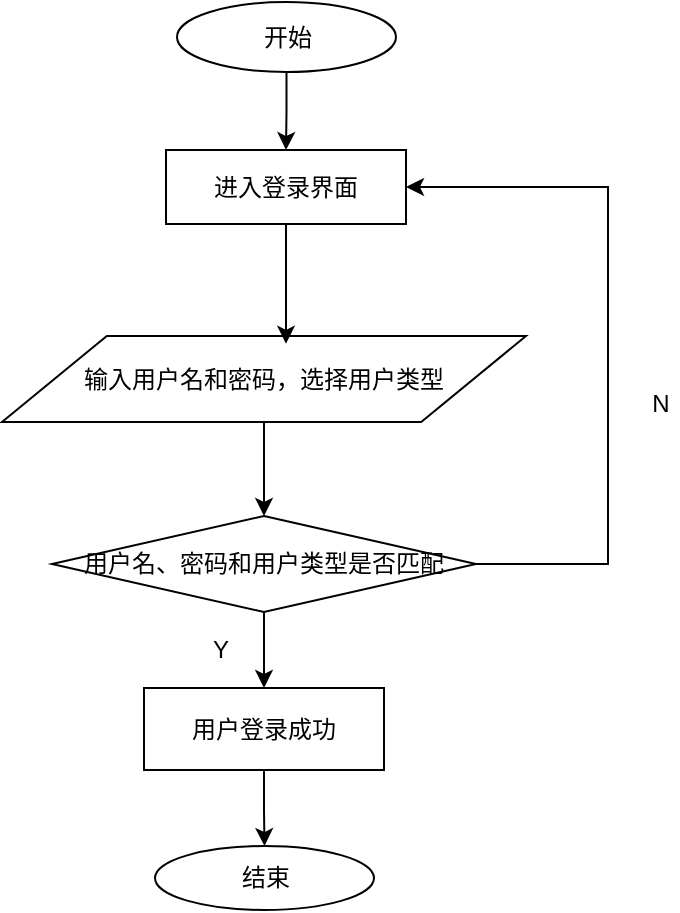 <mxfile version="21.2.1" type="github" pages="5">
  <diagram name="用户登录" id="4wPeK3QuAl5NIFBzR7qd">
    <mxGraphModel dx="728" dy="478" grid="0" gridSize="10" guides="1" tooltips="1" connect="1" arrows="1" fold="1" page="1" pageScale="1" pageWidth="827" pageHeight="1169" math="0" shadow="0">
      <root>
        <mxCell id="0" />
        <mxCell id="1" parent="0" />
        <mxCell id="xW0CoT5ufHXNttLThE9w-2" style="edgeStyle=orthogonalEdgeStyle;rounded=0;orthogonalLoop=1;jettySize=auto;html=1;entryX=0.5;entryY=0;entryDx=0;entryDy=0;" edge="1" parent="1" source="xW0CoT5ufHXNttLThE9w-3" target="xW0CoT5ufHXNttLThE9w-10">
          <mxGeometry relative="1" as="geometry" />
        </mxCell>
        <mxCell id="xW0CoT5ufHXNttLThE9w-3" value="&lt;span&gt;输入用户名和密码，选择用户类型&lt;/span&gt;" style="shape=parallelogram;perimeter=parallelogramPerimeter;whiteSpace=wrap;html=1;" vertex="1" parent="1">
          <mxGeometry x="211" y="235" width="262" height="43" as="geometry" />
        </mxCell>
        <mxCell id="xW0CoT5ufHXNttLThE9w-4" style="edgeStyle=orthogonalEdgeStyle;rounded=0;orthogonalLoop=1;jettySize=auto;html=1;entryX=0.5;entryY=0;entryDx=0;entryDy=0;" edge="1" parent="1" source="xW0CoT5ufHXNttLThE9w-5" target="xW0CoT5ufHXNttLThE9w-7">
          <mxGeometry relative="1" as="geometry" />
        </mxCell>
        <mxCell id="xW0CoT5ufHXNttLThE9w-5" value="开始" style="ellipse;whiteSpace=wrap;html=1;" vertex="1" parent="1">
          <mxGeometry x="298.5" y="68" width="109.5" height="35" as="geometry" />
        </mxCell>
        <mxCell id="xW0CoT5ufHXNttLThE9w-6" style="edgeStyle=orthogonalEdgeStyle;rounded=0;orthogonalLoop=1;jettySize=auto;html=1;entryX=0.542;entryY=0.091;entryDx=0;entryDy=0;entryPerimeter=0;" edge="1" parent="1" source="xW0CoT5ufHXNttLThE9w-7" target="xW0CoT5ufHXNttLThE9w-3">
          <mxGeometry relative="1" as="geometry" />
        </mxCell>
        <mxCell id="xW0CoT5ufHXNttLThE9w-7" value="进入登录界面" style="rounded=0;whiteSpace=wrap;html=1;" vertex="1" parent="1">
          <mxGeometry x="293" y="142" width="120" height="37" as="geometry" />
        </mxCell>
        <mxCell id="xW0CoT5ufHXNttLThE9w-8" style="edgeStyle=orthogonalEdgeStyle;rounded=0;orthogonalLoop=1;jettySize=auto;html=1;entryX=0.5;entryY=0;entryDx=0;entryDy=0;" edge="1" parent="1" source="xW0CoT5ufHXNttLThE9w-10" target="xW0CoT5ufHXNttLThE9w-12">
          <mxGeometry relative="1" as="geometry" />
        </mxCell>
        <mxCell id="xW0CoT5ufHXNttLThE9w-9" style="edgeStyle=elbowEdgeStyle;rounded=0;orthogonalLoop=1;jettySize=auto;elbow=vertical;html=1;entryX=1;entryY=0.5;entryDx=0;entryDy=0;" edge="1" parent="1" source="xW0CoT5ufHXNttLThE9w-10" target="xW0CoT5ufHXNttLThE9w-7">
          <mxGeometry relative="1" as="geometry">
            <Array as="points">
              <mxPoint x="514" y="289" />
            </Array>
          </mxGeometry>
        </mxCell>
        <mxCell id="xW0CoT5ufHXNttLThE9w-10" value="用户名、密码和用户类型是否匹配" style="rhombus;whiteSpace=wrap;html=1;" vertex="1" parent="1">
          <mxGeometry x="236" y="325" width="212" height="48" as="geometry" />
        </mxCell>
        <mxCell id="xW0CoT5ufHXNttLThE9w-11" style="edgeStyle=orthogonalEdgeStyle;rounded=0;orthogonalLoop=1;jettySize=auto;html=1;entryX=0.5;entryY=0;entryDx=0;entryDy=0;" edge="1" parent="1" source="xW0CoT5ufHXNttLThE9w-12" target="xW0CoT5ufHXNttLThE9w-13">
          <mxGeometry relative="1" as="geometry" />
        </mxCell>
        <mxCell id="xW0CoT5ufHXNttLThE9w-12" value="用户登录成功" style="rounded=0;whiteSpace=wrap;html=1;" vertex="1" parent="1">
          <mxGeometry x="282" y="411" width="120" height="41" as="geometry" />
        </mxCell>
        <mxCell id="xW0CoT5ufHXNttLThE9w-13" value="结束" style="ellipse;whiteSpace=wrap;html=1;" vertex="1" parent="1">
          <mxGeometry x="287.5" y="490" width="109.5" height="32" as="geometry" />
        </mxCell>
        <mxCell id="xW0CoT5ufHXNttLThE9w-14" value="N" style="text;html=1;align=center;verticalAlign=middle;resizable=0;points=[];autosize=1;" vertex="1" parent="1">
          <mxGeometry x="530" y="260" width="19" height="18" as="geometry" />
        </mxCell>
        <mxCell id="xW0CoT5ufHXNttLThE9w-15" value="Y" style="text;html=1;align=center;verticalAlign=middle;resizable=0;points=[];autosize=1;" vertex="1" parent="1">
          <mxGeometry x="311" y="383" width="18" height="18" as="geometry" />
        </mxCell>
      </root>
    </mxGraphModel>
  </diagram>
  <diagram id="PlDyLaPOvFkjR8fmi2Td" name="添加楼宇">
    <mxGraphModel dx="728" dy="478" grid="0" gridSize="10" guides="1" tooltips="1" connect="1" arrows="1" fold="1" page="1" pageScale="1" pageWidth="827" pageHeight="1169" math="0" shadow="0">
      <root>
        <mxCell id="0" />
        <mxCell id="1" parent="0" />
        <mxCell id="GDoxcyXFHjR7pWv2unTO-1" style="edgeStyle=orthogonalEdgeStyle;rounded=0;orthogonalLoop=1;jettySize=auto;html=1;entryX=0.5;entryY=0;entryDx=0;entryDy=0;" edge="1" parent="1" source="GDoxcyXFHjR7pWv2unTO-2" target="GDoxcyXFHjR7pWv2unTO-9">
          <mxGeometry relative="1" as="geometry" />
        </mxCell>
        <mxCell id="GDoxcyXFHjR7pWv2unTO-2" value="&lt;span&gt;选择所属区域，输入楼宇编号、备注信息&lt;/span&gt;" style="shape=parallelogram;perimeter=parallelogramPerimeter;whiteSpace=wrap;html=1;" vertex="1" parent="1">
          <mxGeometry x="200.5" y="235" width="283" height="40" as="geometry" />
        </mxCell>
        <mxCell id="GDoxcyXFHjR7pWv2unTO-4" value="开始" style="ellipse;whiteSpace=wrap;html=1;" vertex="1" parent="1">
          <mxGeometry x="298.5" y="68" width="109.5" height="35" as="geometry" />
        </mxCell>
        <mxCell id="GDoxcyXFHjR7pWv2unTO-5" style="edgeStyle=orthogonalEdgeStyle;rounded=0;orthogonalLoop=1;jettySize=auto;html=1;entryX=0.542;entryY=0.091;entryDx=0;entryDy=0;entryPerimeter=0;" edge="1" parent="1" source="GDoxcyXFHjR7pWv2unTO-6" target="GDoxcyXFHjR7pWv2unTO-2">
          <mxGeometry relative="1" as="geometry" />
        </mxCell>
        <mxCell id="GDoxcyXFHjR7pWv2unTO-6" value="进入楼宇管理界面" style="rounded=0;whiteSpace=wrap;html=1;" vertex="1" parent="1">
          <mxGeometry x="293.25" y="181" width="120" height="37" as="geometry" />
        </mxCell>
        <mxCell id="GDoxcyXFHjR7pWv2unTO-7" style="edgeStyle=orthogonalEdgeStyle;rounded=0;orthogonalLoop=1;jettySize=auto;html=1;entryX=0.5;entryY=0;entryDx=0;entryDy=0;" edge="1" parent="1" source="GDoxcyXFHjR7pWv2unTO-9" target="GDoxcyXFHjR7pWv2unTO-11">
          <mxGeometry relative="1" as="geometry" />
        </mxCell>
        <mxCell id="GDoxcyXFHjR7pWv2unTO-15" style="edgeStyle=orthogonalEdgeStyle;rounded=0;orthogonalLoop=1;jettySize=auto;html=1;entryX=1;entryY=0.25;entryDx=0;entryDy=0;" edge="1" parent="1" source="GDoxcyXFHjR7pWv2unTO-9" target="GDoxcyXFHjR7pWv2unTO-2">
          <mxGeometry relative="1" as="geometry">
            <Array as="points">
              <mxPoint x="533" y="345" />
              <mxPoint x="533" y="246" />
            </Array>
          </mxGeometry>
        </mxCell>
        <mxCell id="GDoxcyXFHjR7pWv2unTO-9" value="验证选择所属区域，楼宇编号是否有效" style="rhombus;whiteSpace=wrap;html=1;" vertex="1" parent="1">
          <mxGeometry x="221.5" y="321" width="241" height="48" as="geometry" />
        </mxCell>
        <mxCell id="GDoxcyXFHjR7pWv2unTO-10" style="edgeStyle=orthogonalEdgeStyle;rounded=0;orthogonalLoop=1;jettySize=auto;html=1;entryX=0.5;entryY=0;entryDx=0;entryDy=0;" edge="1" parent="1" source="GDoxcyXFHjR7pWv2unTO-11" target="GDoxcyXFHjR7pWv2unTO-12">
          <mxGeometry relative="1" as="geometry" />
        </mxCell>
        <mxCell id="GDoxcyXFHjR7pWv2unTO-11" value="添加楼宇成功" style="rounded=0;whiteSpace=wrap;html=1;" vertex="1" parent="1">
          <mxGeometry x="282" y="411" width="120" height="41" as="geometry" />
        </mxCell>
        <mxCell id="GDoxcyXFHjR7pWv2unTO-12" value="结束" style="ellipse;whiteSpace=wrap;html=1;" vertex="1" parent="1">
          <mxGeometry x="287.5" y="490" width="109.5" height="32" as="geometry" />
        </mxCell>
        <mxCell id="GDoxcyXFHjR7pWv2unTO-14" value="Y" style="text;html=1;align=center;verticalAlign=middle;resizable=0;points=[];autosize=1;" vertex="1" parent="1">
          <mxGeometry x="311" y="383" width="18" height="18" as="geometry" />
        </mxCell>
        <mxCell id="GDoxcyXFHjR7pWv2unTO-16" value="N" style="text;html=1;align=center;verticalAlign=middle;resizable=0;points=[];autosize=1;strokeColor=none;fillColor=none;" vertex="1" parent="1">
          <mxGeometry x="501" y="276" width="27" height="26" as="geometry" />
        </mxCell>
        <mxCell id="GDoxcyXFHjR7pWv2unTO-18" value="" style="edgeStyle=orthogonalEdgeStyle;rounded=0;orthogonalLoop=1;jettySize=auto;html=1;entryX=0.5;entryY=0;entryDx=0;entryDy=0;" edge="1" parent="1" source="GDoxcyXFHjR7pWv2unTO-4" target="GDoxcyXFHjR7pWv2unTO-17">
          <mxGeometry relative="1" as="geometry">
            <mxPoint x="353" y="103" as="sourcePoint" />
            <mxPoint x="353" y="164" as="targetPoint" />
          </mxGeometry>
        </mxCell>
        <mxCell id="GDoxcyXFHjR7pWv2unTO-19" style="edgeStyle=orthogonalEdgeStyle;rounded=0;orthogonalLoop=1;jettySize=auto;html=1;entryX=0.5;entryY=0;entryDx=0;entryDy=0;" edge="1" parent="1" source="GDoxcyXFHjR7pWv2unTO-17" target="GDoxcyXFHjR7pWv2unTO-6">
          <mxGeometry relative="1" as="geometry" />
        </mxCell>
        <mxCell id="GDoxcyXFHjR7pWv2unTO-17" value="管理员登录" style="rounded=0;whiteSpace=wrap;html=1;" vertex="1" parent="1">
          <mxGeometry x="293.25" y="124" width="120.5" height="37" as="geometry" />
        </mxCell>
      </root>
    </mxGraphModel>
  </diagram>
  <diagram id="-1R_IM1ctDtAUz4XbxxV" name="修改房屋">
    <mxGraphModel dx="728" dy="478" grid="0" gridSize="10" guides="1" tooltips="1" connect="1" arrows="1" fold="1" page="1" pageScale="1" pageWidth="827" pageHeight="1169" math="0" shadow="0">
      <root>
        <mxCell id="0" />
        <mxCell id="1" parent="0" />
        <mxCell id="5FaAUxA6km6dEtAq5A-8-1" style="edgeStyle=orthogonalEdgeStyle;rounded=0;orthogonalLoop=1;jettySize=auto;html=1;entryX=0.5;entryY=0;entryDx=0;entryDy=0;" edge="1" parent="1" source="5FaAUxA6km6dEtAq5A-8-2" target="5FaAUxA6km6dEtAq5A-8-8">
          <mxGeometry relative="1" as="geometry" />
        </mxCell>
        <mxCell id="5FaAUxA6km6dEtAq5A-8-2" value="&lt;span&gt;选择所属区域，输入房屋编号、房屋面积等信息&lt;/span&gt;" style="shape=parallelogram;perimeter=parallelogramPerimeter;whiteSpace=wrap;html=1;" vertex="1" parent="1">
          <mxGeometry x="175" y="250" width="328.5" height="40" as="geometry" />
        </mxCell>
        <mxCell id="5FaAUxA6km6dEtAq5A-8-3" value="开始" style="ellipse;whiteSpace=wrap;html=1;" vertex="1" parent="1">
          <mxGeometry x="298.5" y="68" width="109.5" height="35" as="geometry" />
        </mxCell>
        <mxCell id="5FaAUxA6km6dEtAq5A-8-4" style="edgeStyle=orthogonalEdgeStyle;rounded=0;orthogonalLoop=1;jettySize=auto;html=1;entryX=0.542;entryY=0.091;entryDx=0;entryDy=0;entryPerimeter=0;" edge="1" parent="1" source="5FaAUxA6km6dEtAq5A-8-5" target="5FaAUxA6km6dEtAq5A-8-2">
          <mxGeometry relative="1" as="geometry" />
        </mxCell>
        <mxCell id="5FaAUxA6km6dEtAq5A-8-5" value="进入房屋管理界面" style="rounded=0;whiteSpace=wrap;html=1;" vertex="1" parent="1">
          <mxGeometry x="293.25" y="181" width="120" height="37" as="geometry" />
        </mxCell>
        <mxCell id="5FaAUxA6km6dEtAq5A-8-6" style="edgeStyle=orthogonalEdgeStyle;rounded=0;orthogonalLoop=1;jettySize=auto;html=1;entryX=0.5;entryY=0;entryDx=0;entryDy=0;" edge="1" parent="1" source="5FaAUxA6km6dEtAq5A-8-8" target="5FaAUxA6km6dEtAq5A-8-10">
          <mxGeometry relative="1" as="geometry" />
        </mxCell>
        <mxCell id="5FaAUxA6km6dEtAq5A-8-7" style="edgeStyle=orthogonalEdgeStyle;rounded=0;orthogonalLoop=1;jettySize=auto;html=1;entryX=1;entryY=0.25;entryDx=0;entryDy=0;" edge="1" parent="1" source="5FaAUxA6km6dEtAq5A-8-8" target="5FaAUxA6km6dEtAq5A-8-2">
          <mxGeometry relative="1" as="geometry">
            <Array as="points">
              <mxPoint x="593" y="345" />
              <mxPoint x="593" y="280" />
              <mxPoint x="485" y="280" />
            </Array>
          </mxGeometry>
        </mxCell>
        <mxCell id="5FaAUxA6km6dEtAq5A-8-8" value="验证房屋编号、房屋面积等信息是否有效" style="rhombus;whiteSpace=wrap;html=1;" vertex="1" parent="1">
          <mxGeometry x="206.75" y="324" width="265" height="49" as="geometry" />
        </mxCell>
        <mxCell id="5FaAUxA6km6dEtAq5A-8-9" style="edgeStyle=orthogonalEdgeStyle;rounded=0;orthogonalLoop=1;jettySize=auto;html=1;entryX=0.5;entryY=0;entryDx=0;entryDy=0;" edge="1" parent="1" source="5FaAUxA6km6dEtAq5A-8-10" target="5FaAUxA6km6dEtAq5A-8-11">
          <mxGeometry relative="1" as="geometry" />
        </mxCell>
        <mxCell id="5FaAUxA6km6dEtAq5A-8-10" value="修改房屋成功" style="rounded=0;whiteSpace=wrap;html=1;" vertex="1" parent="1">
          <mxGeometry x="279.25" y="405" width="120" height="41" as="geometry" />
        </mxCell>
        <mxCell id="5FaAUxA6km6dEtAq5A-8-11" value="结束" style="ellipse;whiteSpace=wrap;html=1;" vertex="1" parent="1">
          <mxGeometry x="284.5" y="476" width="109.5" height="32" as="geometry" />
        </mxCell>
        <mxCell id="5FaAUxA6km6dEtAq5A-8-12" value="Y" style="text;html=1;align=center;verticalAlign=middle;resizable=0;points=[];autosize=1;" vertex="1" parent="1">
          <mxGeometry x="311" y="383" width="18" height="18" as="geometry" />
        </mxCell>
        <mxCell id="5FaAUxA6km6dEtAq5A-8-13" value="N" style="text;html=1;align=center;verticalAlign=middle;resizable=0;points=[];autosize=1;strokeColor=none;fillColor=none;" vertex="1" parent="1">
          <mxGeometry x="501" y="276" width="27" height="26" as="geometry" />
        </mxCell>
        <mxCell id="5FaAUxA6km6dEtAq5A-8-14" value="" style="edgeStyle=orthogonalEdgeStyle;rounded=0;orthogonalLoop=1;jettySize=auto;html=1;entryX=0.5;entryY=0;entryDx=0;entryDy=0;" edge="1" parent="1" source="5FaAUxA6km6dEtAq5A-8-3" target="5FaAUxA6km6dEtAq5A-8-16">
          <mxGeometry relative="1" as="geometry">
            <mxPoint x="353" y="103" as="sourcePoint" />
            <mxPoint x="353" y="164" as="targetPoint" />
          </mxGeometry>
        </mxCell>
        <mxCell id="5FaAUxA6km6dEtAq5A-8-15" style="edgeStyle=orthogonalEdgeStyle;rounded=0;orthogonalLoop=1;jettySize=auto;html=1;entryX=0.5;entryY=0;entryDx=0;entryDy=0;" edge="1" parent="1" source="5FaAUxA6km6dEtAq5A-8-16" target="5FaAUxA6km6dEtAq5A-8-5">
          <mxGeometry relative="1" as="geometry" />
        </mxCell>
        <mxCell id="5FaAUxA6km6dEtAq5A-8-16" value="管理员登录" style="rounded=0;whiteSpace=wrap;html=1;" vertex="1" parent="1">
          <mxGeometry x="293.25" y="124" width="120.5" height="37" as="geometry" />
        </mxCell>
      </root>
    </mxGraphModel>
  </diagram>
  <diagram id="wInHRmKhGuEEelK4O-BF" name="初始化物业缴费数据">
    <mxGraphModel dx="728" dy="478" grid="0" gridSize="10" guides="1" tooltips="1" connect="1" arrows="1" fold="1" page="1" pageScale="1" pageWidth="827" pageHeight="1169" math="0" shadow="0">
      <root>
        <mxCell id="0" />
        <mxCell id="1" parent="0" />
        <mxCell id="tskqjksot75XiTghjADI-1" style="edgeStyle=orthogonalEdgeStyle;rounded=0;orthogonalLoop=1;jettySize=auto;html=1;entryX=0.5;entryY=0;entryDx=0;entryDy=0;" edge="1" parent="1" source="tskqjksot75XiTghjADI-2" target="tskqjksot75XiTghjADI-8">
          <mxGeometry relative="1" as="geometry" />
        </mxCell>
        <mxCell id="tskqjksot75XiTghjADI-2" value="&lt;span&gt;输入缴费起始日期、缴费截止日期等&lt;/span&gt;" style="shape=parallelogram;perimeter=parallelogramPerimeter;whiteSpace=wrap;html=1;" vertex="1" parent="1">
          <mxGeometry x="175" y="250" width="328.5" height="40" as="geometry" />
        </mxCell>
        <mxCell id="tskqjksot75XiTghjADI-3" value="开始" style="ellipse;whiteSpace=wrap;html=1;" vertex="1" parent="1">
          <mxGeometry x="298.5" y="68" width="109.5" height="35" as="geometry" />
        </mxCell>
        <mxCell id="tskqjksot75XiTghjADI-4" style="edgeStyle=orthogonalEdgeStyle;rounded=0;orthogonalLoop=1;jettySize=auto;html=1;entryX=0.542;entryY=0.091;entryDx=0;entryDy=0;entryPerimeter=0;" edge="1" parent="1" source="tskqjksot75XiTghjADI-5" target="tskqjksot75XiTghjADI-2">
          <mxGeometry relative="1" as="geometry" />
        </mxCell>
        <mxCell id="tskqjksot75XiTghjADI-5" value="进入物业缴费管理界面" style="rounded=0;whiteSpace=wrap;html=1;" vertex="1" parent="1">
          <mxGeometry x="293.25" y="181" width="120" height="37" as="geometry" />
        </mxCell>
        <mxCell id="tskqjksot75XiTghjADI-6" style="edgeStyle=orthogonalEdgeStyle;rounded=0;orthogonalLoop=1;jettySize=auto;html=1;entryX=0.5;entryY=0;entryDx=0;entryDy=0;" edge="1" parent="1" source="tskqjksot75XiTghjADI-8" target="tskqjksot75XiTghjADI-10">
          <mxGeometry relative="1" as="geometry" />
        </mxCell>
        <mxCell id="tskqjksot75XiTghjADI-7" style="edgeStyle=orthogonalEdgeStyle;rounded=0;orthogonalLoop=1;jettySize=auto;html=1;entryX=1;entryY=0.25;entryDx=0;entryDy=0;" edge="1" parent="1" source="tskqjksot75XiTghjADI-8" target="tskqjksot75XiTghjADI-2">
          <mxGeometry relative="1" as="geometry">
            <Array as="points">
              <mxPoint x="593" y="345" />
              <mxPoint x="593" y="280" />
              <mxPoint x="485" y="280" />
            </Array>
          </mxGeometry>
        </mxCell>
        <mxCell id="tskqjksot75XiTghjADI-8" value="验证缴费起始日期和缴费截止日期是否有效" style="rhombus;whiteSpace=wrap;html=1;" vertex="1" parent="1">
          <mxGeometry x="206.75" y="324" width="265" height="49" as="geometry" />
        </mxCell>
        <mxCell id="tskqjksot75XiTghjADI-9" style="edgeStyle=orthogonalEdgeStyle;rounded=0;orthogonalLoop=1;jettySize=auto;html=1;entryX=0.5;entryY=0;entryDx=0;entryDy=0;" edge="1" parent="1" source="tskqjksot75XiTghjADI-10" target="tskqjksot75XiTghjADI-11">
          <mxGeometry relative="1" as="geometry" />
        </mxCell>
        <mxCell id="tskqjksot75XiTghjADI-10" value="初始化成功" style="rounded=0;whiteSpace=wrap;html=1;" vertex="1" parent="1">
          <mxGeometry x="279.25" y="405" width="120" height="41" as="geometry" />
        </mxCell>
        <mxCell id="tskqjksot75XiTghjADI-11" value="结束" style="ellipse;whiteSpace=wrap;html=1;" vertex="1" parent="1">
          <mxGeometry x="284.5" y="476" width="109.5" height="32" as="geometry" />
        </mxCell>
        <mxCell id="tskqjksot75XiTghjADI-12" value="Y" style="text;html=1;align=center;verticalAlign=middle;resizable=0;points=[];autosize=1;" vertex="1" parent="1">
          <mxGeometry x="311" y="383" width="18" height="18" as="geometry" />
        </mxCell>
        <mxCell id="tskqjksot75XiTghjADI-13" value="N" style="text;html=1;align=center;verticalAlign=middle;resizable=0;points=[];autosize=1;strokeColor=none;fillColor=none;" vertex="1" parent="1">
          <mxGeometry x="501" y="276" width="27" height="26" as="geometry" />
        </mxCell>
        <mxCell id="tskqjksot75XiTghjADI-14" value="" style="edgeStyle=orthogonalEdgeStyle;rounded=0;orthogonalLoop=1;jettySize=auto;html=1;entryX=0.5;entryY=0;entryDx=0;entryDy=0;" edge="1" parent="1" source="tskqjksot75XiTghjADI-3" target="tskqjksot75XiTghjADI-16">
          <mxGeometry relative="1" as="geometry">
            <mxPoint x="353" y="103" as="sourcePoint" />
            <mxPoint x="353" y="164" as="targetPoint" />
          </mxGeometry>
        </mxCell>
        <mxCell id="tskqjksot75XiTghjADI-15" style="edgeStyle=orthogonalEdgeStyle;rounded=0;orthogonalLoop=1;jettySize=auto;html=1;entryX=0.5;entryY=0;entryDx=0;entryDy=0;" edge="1" parent="1" source="tskqjksot75XiTghjADI-16" target="tskqjksot75XiTghjADI-5">
          <mxGeometry relative="1" as="geometry" />
        </mxCell>
        <mxCell id="tskqjksot75XiTghjADI-16" value="管理员登录" style="rounded=0;whiteSpace=wrap;html=1;" vertex="1" parent="1">
          <mxGeometry x="293.25" y="124" width="120.5" height="37" as="geometry" />
        </mxCell>
      </root>
    </mxGraphModel>
  </diagram>
  <diagram id="ynlJKTOqTSvgOLJf5qPX" name="删除用户">
    <mxGraphModel dx="1040" dy="683" grid="0" gridSize="10" guides="1" tooltips="1" connect="1" arrows="1" fold="1" page="1" pageScale="1" pageWidth="827" pageHeight="1169" math="0" shadow="0">
      <root>
        <mxCell id="0" />
        <mxCell id="1" parent="0" />
        <mxCell id="m5venkpRqroDZUas6pnE-3" value="开始" style="ellipse;whiteSpace=wrap;html=1;" vertex="1" parent="1">
          <mxGeometry x="298.5" y="68" width="109.5" height="35" as="geometry" />
        </mxCell>
        <mxCell id="m5venkpRqroDZUas6pnE-11" value="结束" style="ellipse;whiteSpace=wrap;html=1;" vertex="1" parent="1">
          <mxGeometry x="299.25" y="658" width="109.5" height="32" as="geometry" />
        </mxCell>
        <mxCell id="m5venkpRqroDZUas6pnE-14" value="" style="edgeStyle=orthogonalEdgeStyle;rounded=0;orthogonalLoop=1;jettySize=auto;html=1;entryX=0.5;entryY=0;entryDx=0;entryDy=0;" edge="1" parent="1" source="m5venkpRqroDZUas6pnE-3" target="m5venkpRqroDZUas6pnE-16">
          <mxGeometry relative="1" as="geometry">
            <mxPoint x="353" y="103" as="sourcePoint" />
            <mxPoint x="353" y="164" as="targetPoint" />
          </mxGeometry>
        </mxCell>
        <mxCell id="m5venkpRqroDZUas6pnE-18" style="edgeStyle=orthogonalEdgeStyle;rounded=0;orthogonalLoop=1;jettySize=auto;html=1;entryX=0.5;entryY=0;entryDx=0;entryDy=0;" edge="1" parent="1" source="m5venkpRqroDZUas6pnE-16" target="5VDDKoWL4G1U2Dpn3f6E-6">
          <mxGeometry relative="1" as="geometry">
            <mxPoint x="353.255" y="186" as="targetPoint" />
          </mxGeometry>
        </mxCell>
        <mxCell id="5VDDKoWL4G1U2Dpn3f6E-15" style="edgeStyle=orthogonalEdgeStyle;rounded=0;orthogonalLoop=1;jettySize=auto;html=1;entryX=0;entryY=0.5;entryDx=0;entryDy=0;" edge="1" parent="1" source="m5venkpRqroDZUas6pnE-16" target="5VDDKoWL4G1U2Dpn3f6E-14">
          <mxGeometry relative="1" as="geometry" />
        </mxCell>
        <mxCell id="m5venkpRqroDZUas6pnE-16" value="进入用户管理界面" style="rounded=0;whiteSpace=wrap;html=1;" vertex="1" parent="1">
          <mxGeometry x="293.25" y="124" width="120.5" height="37" as="geometry" />
        </mxCell>
        <mxCell id="5VDDKoWL4G1U2Dpn3f6E-13" value="" style="edgeStyle=orthogonalEdgeStyle;rounded=0;orthogonalLoop=1;jettySize=auto;html=1;" edge="1" parent="1" source="5VDDKoWL4G1U2Dpn3f6E-6" target="5VDDKoWL4G1U2Dpn3f6E-12">
          <mxGeometry relative="1" as="geometry" />
        </mxCell>
        <mxCell id="5VDDKoWL4G1U2Dpn3f6E-6" value="指定删除用户" style="shape=parallelogram;perimeter=parallelogramPerimeter;whiteSpace=wrap;html=1;fixedSize=1;" vertex="1" parent="1">
          <mxGeometry x="293.75" y="190" width="120" height="33" as="geometry" />
        </mxCell>
        <mxCell id="5VDDKoWL4G1U2Dpn3f6E-19" style="edgeStyle=elbowEdgeStyle;rounded=0;orthogonalLoop=1;jettySize=auto;elbow=vertical;html=1;entryX=0;entryY=0.5;entryDx=0;entryDy=0;" edge="1" parent="1" source="5VDDKoWL4G1U2Dpn3f6E-12" target="5VDDKoWL4G1U2Dpn3f6E-6">
          <mxGeometry relative="1" as="geometry">
            <mxPoint x="244.667" y="279.75" as="targetPoint" />
            <Array as="points">
              <mxPoint x="233" y="280" />
            </Array>
          </mxGeometry>
        </mxCell>
        <mxCell id="tiAuiuHfAviAmbW_sblT-3" style="edgeStyle=elbowEdgeStyle;rounded=0;orthogonalLoop=1;jettySize=auto;elbow=vertical;html=1;entryX=1;entryY=0.5;entryDx=0;entryDy=0;" edge="1" parent="1" source="5VDDKoWL4G1U2Dpn3f6E-12" target="tiAuiuHfAviAmbW_sblT-1">
          <mxGeometry relative="1" as="geometry">
            <Array as="points">
              <mxPoint x="512" y="469" />
            </Array>
          </mxGeometry>
        </mxCell>
        <mxCell id="5VDDKoWL4G1U2Dpn3f6E-12" value="确认删除" style="rhombus;whiteSpace=wrap;html=1;" vertex="1" parent="1">
          <mxGeometry x="301.13" y="258" width="104.25" height="43.5" as="geometry" />
        </mxCell>
        <mxCell id="5VDDKoWL4G1U2Dpn3f6E-33" style="edgeStyle=elbowEdgeStyle;rounded=0;orthogonalLoop=1;jettySize=auto;elbow=vertical;html=1;entryX=1;entryY=0.5;entryDx=0;entryDy=0;" edge="1" parent="1" source="5VDDKoWL4G1U2Dpn3f6E-14" target="5VDDKoWL4G1U2Dpn3f6E-12">
          <mxGeometry relative="1" as="geometry">
            <Array as="points">
              <mxPoint x="478" y="277" />
            </Array>
          </mxGeometry>
        </mxCell>
        <mxCell id="5VDDKoWL4G1U2Dpn3f6E-14" value="指定批量删除用户" style="shape=parallelogram;perimeter=parallelogramPerimeter;whiteSpace=wrap;html=1;fixedSize=1;" vertex="1" parent="1">
          <mxGeometry x="482" y="126" width="120" height="33" as="geometry" />
        </mxCell>
        <mxCell id="5VDDKoWL4G1U2Dpn3f6E-22" style="edgeStyle=elbowEdgeStyle;rounded=0;orthogonalLoop=1;jettySize=auto;elbow=vertical;html=1;entryX=0;entryY=0.5;entryDx=0;entryDy=0;" edge="1" parent="1" source="5VDDKoWL4G1U2Dpn3f6E-16" target="m5venkpRqroDZUas6pnE-16">
          <mxGeometry relative="1" as="geometry">
            <Array as="points">
              <mxPoint x="191" y="239" />
            </Array>
          </mxGeometry>
        </mxCell>
        <mxCell id="5VDDKoWL4G1U2Dpn3f6E-30" style="edgeStyle=elbowEdgeStyle;rounded=0;orthogonalLoop=1;jettySize=auto;elbow=vertical;html=1;entryX=0.5;entryY=0;entryDx=0;entryDy=0;" edge="1" parent="1" source="5VDDKoWL4G1U2Dpn3f6E-16" target="5VDDKoWL4G1U2Dpn3f6E-25">
          <mxGeometry relative="1" as="geometry" />
        </mxCell>
        <mxCell id="5VDDKoWL4G1U2Dpn3f6E-16" value="先删除业主信息" style="rhombus;whiteSpace=wrap;html=1;" vertex="1" parent="1">
          <mxGeometry x="301.13" y="336" width="104.25" height="43.5" as="geometry" />
        </mxCell>
        <mxCell id="5VDDKoWL4G1U2Dpn3f6E-20" value="取消" style="text;html=1;align=center;verticalAlign=middle;resizable=0;points=[];autosize=1;strokeColor=none;fillColor=none;" vertex="1" parent="1">
          <mxGeometry x="198" y="229" width="42" height="26" as="geometry" />
        </mxCell>
        <mxCell id="5VDDKoWL4G1U2Dpn3f6E-23" value="N" style="text;html=1;align=center;verticalAlign=middle;resizable=0;points=[];autosize=1;strokeColor=none;fillColor=none;" vertex="1" parent="1">
          <mxGeometry x="159" y="232" width="27" height="26" as="geometry" />
        </mxCell>
        <mxCell id="5VDDKoWL4G1U2Dpn3f6E-29" style="edgeStyle=elbowEdgeStyle;rounded=0;orthogonalLoop=1;jettySize=auto;elbow=vertical;html=1;entryX=0.5;entryY=0;entryDx=0;entryDy=0;" edge="1" parent="1" source="5VDDKoWL4G1U2Dpn3f6E-25" target="5VDDKoWL4G1U2Dpn3f6E-27">
          <mxGeometry relative="1" as="geometry" />
        </mxCell>
        <mxCell id="5VDDKoWL4G1U2Dpn3f6E-25" value="进入业主管理界面" style="rounded=0;whiteSpace=wrap;html=1;" vertex="1" parent="1">
          <mxGeometry x="293.75" y="409" width="120.5" height="37" as="geometry" />
        </mxCell>
        <mxCell id="5VDDKoWL4G1U2Dpn3f6E-34" style="edgeStyle=elbowEdgeStyle;rounded=0;orthogonalLoop=1;jettySize=auto;elbow=vertical;html=1;entryX=0.5;entryY=0;entryDx=0;entryDy=0;" edge="1" parent="1" source="5VDDKoWL4G1U2Dpn3f6E-27" target="5VDDKoWL4G1U2Dpn3f6E-32">
          <mxGeometry relative="1" as="geometry">
            <mxPoint x="354.25" y="530" as="targetPoint" />
          </mxGeometry>
        </mxCell>
        <mxCell id="5VDDKoWL4G1U2Dpn3f6E-27" value="选择删除的业主信息" style="shape=parallelogram;perimeter=parallelogramPerimeter;whiteSpace=wrap;html=1;fixedSize=1;" vertex="1" parent="1">
          <mxGeometry x="294.25" y="471" width="120" height="33" as="geometry" />
        </mxCell>
        <mxCell id="5VDDKoWL4G1U2Dpn3f6E-35" style="edgeStyle=elbowEdgeStyle;rounded=0;orthogonalLoop=1;jettySize=auto;elbow=vertical;html=1;entryX=0;entryY=0.25;entryDx=0;entryDy=0;" edge="1" parent="1" source="5VDDKoWL4G1U2Dpn3f6E-32" target="5VDDKoWL4G1U2Dpn3f6E-25">
          <mxGeometry relative="1" as="geometry">
            <Array as="points">
              <mxPoint x="235" y="511" />
            </Array>
          </mxGeometry>
        </mxCell>
        <mxCell id="tiAuiuHfAviAmbW_sblT-2" style="edgeStyle=elbowEdgeStyle;rounded=0;orthogonalLoop=1;jettySize=auto;elbow=vertical;html=1;exitX=0.5;exitY=1;exitDx=0;exitDy=0;entryX=0.5;entryY=0;entryDx=0;entryDy=0;" edge="1" parent="1" source="5VDDKoWL4G1U2Dpn3f6E-32" target="tiAuiuHfAviAmbW_sblT-1">
          <mxGeometry relative="1" as="geometry" />
        </mxCell>
        <mxCell id="5VDDKoWL4G1U2Dpn3f6E-32" value="确认删除" style="rhombus;whiteSpace=wrap;html=1;" vertex="1" parent="1">
          <mxGeometry x="302.13" y="532" width="104.25" height="43.5" as="geometry" />
        </mxCell>
        <mxCell id="5VDDKoWL4G1U2Dpn3f6E-36" value="未缴费" style="text;html=1;align=center;verticalAlign=middle;resizable=0;points=[];autosize=1;strokeColor=none;fillColor=none;" vertex="1" parent="1">
          <mxGeometry x="183" y="471" width="54" height="26" as="geometry" />
        </mxCell>
        <mxCell id="tiAuiuHfAviAmbW_sblT-5" style="edgeStyle=elbowEdgeStyle;rounded=0;orthogonalLoop=1;jettySize=auto;elbow=vertical;html=1;entryX=0.5;entryY=0;entryDx=0;entryDy=0;" edge="1" parent="1" source="tiAuiuHfAviAmbW_sblT-1" target="m5venkpRqroDZUas6pnE-11">
          <mxGeometry relative="1" as="geometry" />
        </mxCell>
        <mxCell id="tiAuiuHfAviAmbW_sblT-1" value="删除成功" style="rounded=0;whiteSpace=wrap;html=1;" vertex="1" parent="1">
          <mxGeometry x="293" y="598" width="120.5" height="37" as="geometry" />
        </mxCell>
        <mxCell id="tiAuiuHfAviAmbW_sblT-4" value="Y" style="text;html=1;align=center;verticalAlign=middle;resizable=0;points=[];autosize=1;strokeColor=none;fillColor=none;" vertex="1" parent="1">
          <mxGeometry x="330" y="571" width="26" height="26" as="geometry" />
        </mxCell>
      </root>
    </mxGraphModel>
  </diagram>
</mxfile>
